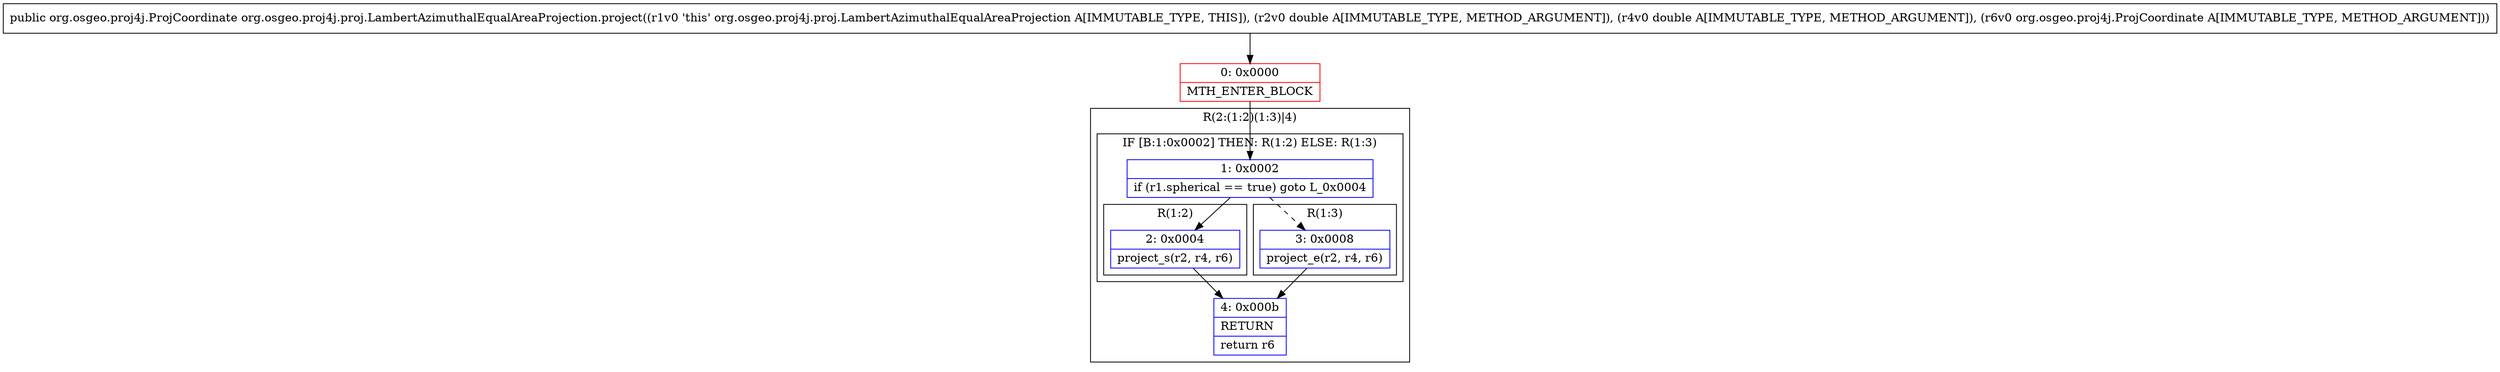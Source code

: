 digraph "CFG fororg.osgeo.proj4j.proj.LambertAzimuthalEqualAreaProjection.project(DDLorg\/osgeo\/proj4j\/ProjCoordinate;)Lorg\/osgeo\/proj4j\/ProjCoordinate;" {
subgraph cluster_Region_1338808336 {
label = "R(2:(1:2)(1:3)|4)";
node [shape=record,color=blue];
subgraph cluster_IfRegion_1386133201 {
label = "IF [B:1:0x0002] THEN: R(1:2) ELSE: R(1:3)";
node [shape=record,color=blue];
Node_1 [shape=record,label="{1\:\ 0x0002|if (r1.spherical == true) goto L_0x0004\l}"];
subgraph cluster_Region_1829049078 {
label = "R(1:2)";
node [shape=record,color=blue];
Node_2 [shape=record,label="{2\:\ 0x0004|project_s(r2, r4, r6)\l}"];
}
subgraph cluster_Region_377095001 {
label = "R(1:3)";
node [shape=record,color=blue];
Node_3 [shape=record,label="{3\:\ 0x0008|project_e(r2, r4, r6)\l}"];
}
}
Node_4 [shape=record,label="{4\:\ 0x000b|RETURN\l|return r6\l}"];
}
Node_0 [shape=record,color=red,label="{0\:\ 0x0000|MTH_ENTER_BLOCK\l}"];
MethodNode[shape=record,label="{public org.osgeo.proj4j.ProjCoordinate org.osgeo.proj4j.proj.LambertAzimuthalEqualAreaProjection.project((r1v0 'this' org.osgeo.proj4j.proj.LambertAzimuthalEqualAreaProjection A[IMMUTABLE_TYPE, THIS]), (r2v0 double A[IMMUTABLE_TYPE, METHOD_ARGUMENT]), (r4v0 double A[IMMUTABLE_TYPE, METHOD_ARGUMENT]), (r6v0 org.osgeo.proj4j.ProjCoordinate A[IMMUTABLE_TYPE, METHOD_ARGUMENT])) }"];
MethodNode -> Node_0;
Node_1 -> Node_2;
Node_1 -> Node_3[style=dashed];
Node_2 -> Node_4;
Node_3 -> Node_4;
Node_0 -> Node_1;
}

